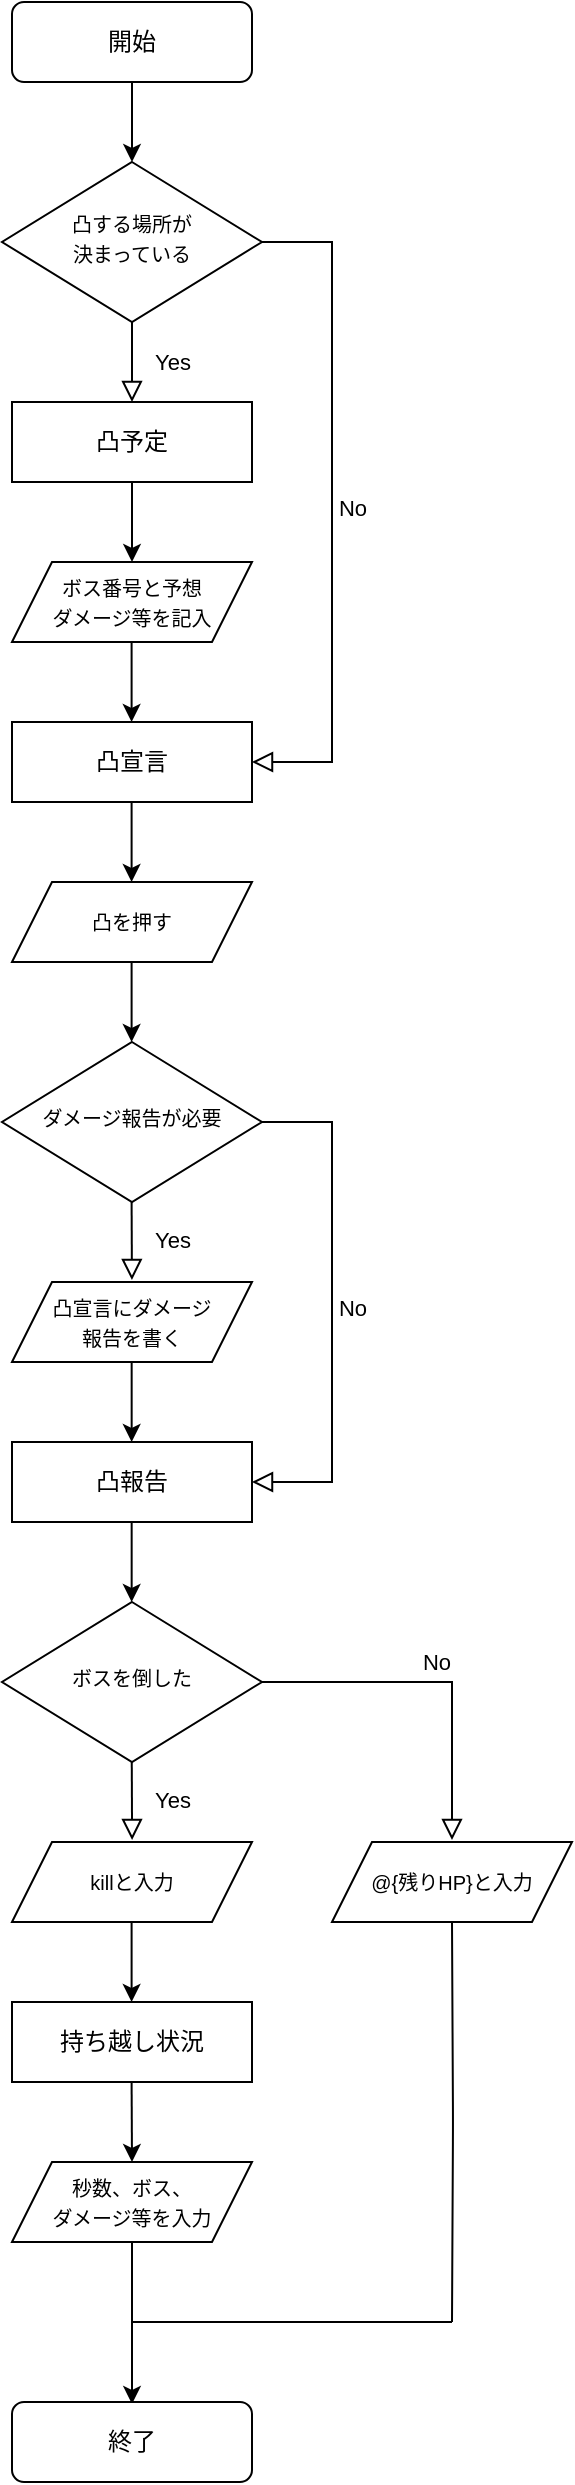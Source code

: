 <mxfile version="14.4.9" type="device"><diagram id="C5RBs43oDa-KdzZeNtuy" name="Page-1"><mxGraphModel dx="1087" dy="714" grid="1" gridSize="10" guides="1" tooltips="1" connect="1" arrows="1" fold="1" page="1" pageScale="1" pageWidth="580" pageHeight="1429" math="0" shadow="0"><root><mxCell id="WIyWlLk6GJQsqaUBKTNV-0"/><mxCell id="WIyWlLk6GJQsqaUBKTNV-1" parent="WIyWlLk6GJQsqaUBKTNV-0"/><mxCell id="WIyWlLk6GJQsqaUBKTNV-3" value="&lt;font style=&quot;vertical-align: inherit&quot;&gt;&lt;font style=&quot;vertical-align: inherit&quot;&gt;開始&lt;br&gt;&lt;/font&gt;&lt;/font&gt;" style="rounded=1;whiteSpace=wrap;html=1;fontSize=12;glass=0;strokeWidth=1;shadow=0;" parent="WIyWlLk6GJQsqaUBKTNV-1" vertex="1"><mxGeometry x="160" y="80" width="120" height="40" as="geometry"/></mxCell><mxCell id="WIyWlLk6GJQsqaUBKTNV-4" value="Yes" style="rounded=0;html=1;jettySize=auto;orthogonalLoop=1;fontSize=11;endArrow=block;endFill=0;endSize=8;strokeWidth=1;shadow=0;labelBackgroundColor=none;edgeStyle=orthogonalEdgeStyle;entryX=0.5;entryY=0;entryDx=0;entryDy=0;" parent="WIyWlLk6GJQsqaUBKTNV-1" source="WIyWlLk6GJQsqaUBKTNV-6" target="ZMh36VJ0XW2N6ZYBu-iZ-1" edge="1"><mxGeometry y="20" relative="1" as="geometry"><mxPoint as="offset"/><mxPoint x="230" y="280" as="targetPoint"/></mxGeometry></mxCell><mxCell id="WIyWlLk6GJQsqaUBKTNV-5" value="No" style="edgeStyle=orthogonalEdgeStyle;rounded=0;html=1;jettySize=auto;orthogonalLoop=1;fontSize=11;endArrow=block;endFill=0;endSize=8;strokeWidth=1;shadow=0;labelBackgroundColor=none;entryX=1;entryY=0.5;entryDx=0;entryDy=0;" parent="WIyWlLk6GJQsqaUBKTNV-1" source="WIyWlLk6GJQsqaUBKTNV-6" target="ZMh36VJ0XW2N6ZYBu-iZ-6" edge="1"><mxGeometry y="10" relative="1" as="geometry"><mxPoint as="offset"/><mxPoint x="320" y="400" as="targetPoint"/><Array as="points"><mxPoint x="320" y="200"/><mxPoint x="320" y="460"/></Array></mxGeometry></mxCell><mxCell id="WIyWlLk6GJQsqaUBKTNV-6" value="&lt;font style=&quot;vertical-align: inherit&quot;&gt;&lt;font style=&quot;vertical-align: inherit ; font-size: 10px&quot;&gt;&lt;font style=&quot;vertical-align: inherit&quot;&gt;&lt;font style=&quot;vertical-align: inherit&quot;&gt;&lt;font style=&quot;vertical-align: inherit&quot;&gt;&lt;font style=&quot;vertical-align: inherit&quot;&gt;&lt;font style=&quot;vertical-align: inherit&quot;&gt;&lt;font style=&quot;vertical-align: inherit&quot;&gt;&lt;font style=&quot;vertical-align: inherit&quot;&gt;&lt;font style=&quot;vertical-align: inherit&quot;&gt;凸する場所が&lt;/font&gt;&lt;/font&gt;&lt;/font&gt;&lt;/font&gt;&lt;/font&gt;&lt;/font&gt;&lt;/font&gt;&lt;/font&gt;&lt;/font&gt;&lt;/font&gt;&lt;br&gt;&lt;font style=&quot;vertical-align: inherit&quot;&gt;&lt;font style=&quot;vertical-align: inherit&quot;&gt;&lt;font style=&quot;vertical-align: inherit&quot;&gt;&lt;font style=&quot;vertical-align: inherit&quot;&gt;&lt;font style=&quot;vertical-align: inherit&quot;&gt;&lt;font style=&quot;vertical-align: inherit ; font-size: 10px&quot;&gt;&lt;font style=&quot;vertical-align: inherit&quot;&gt;&lt;font style=&quot;vertical-align: inherit&quot;&gt;決まっている&lt;/font&gt;&lt;/font&gt;&lt;/font&gt;&lt;/font&gt;&lt;/font&gt;&lt;/font&gt;&lt;/font&gt;&lt;/font&gt;" style="rhombus;whiteSpace=wrap;html=1;shadow=0;fontFamily=Helvetica;fontSize=12;align=center;strokeWidth=1;spacing=6;spacingTop=-4;" parent="WIyWlLk6GJQsqaUBKTNV-1" vertex="1"><mxGeometry x="155" y="160" width="130" height="80" as="geometry"/></mxCell><mxCell id="ZMh36VJ0XW2N6ZYBu-iZ-1" value="&lt;font style=&quot;vertical-align: inherit&quot;&gt;&lt;font style=&quot;vertical-align: inherit&quot;&gt;&lt;font style=&quot;vertical-align: inherit&quot;&gt;&lt;font style=&quot;vertical-align: inherit&quot;&gt;凸予定&lt;/font&gt;&lt;/font&gt;&lt;/font&gt;&lt;/font&gt;" style="rounded=0;whiteSpace=wrap;html=1;" parent="WIyWlLk6GJQsqaUBKTNV-1" vertex="1"><mxGeometry x="160" y="280" width="120" height="40" as="geometry"/></mxCell><mxCell id="ZMh36VJ0XW2N6ZYBu-iZ-2" value="" style="endArrow=classic;html=1;exitX=0.5;exitY=1;exitDx=0;exitDy=0;" parent="WIyWlLk6GJQsqaUBKTNV-1" source="ZMh36VJ0XW2N6ZYBu-iZ-1" edge="1"><mxGeometry width="50" height="50" relative="1" as="geometry"><mxPoint x="200" y="370" as="sourcePoint"/><mxPoint x="220" y="360" as="targetPoint"/></mxGeometry></mxCell><mxCell id="ZMh36VJ0XW2N6ZYBu-iZ-4" value="" style="endArrow=classic;html=1;exitX=0.5;exitY=1;exitDx=0;exitDy=0;entryX=0.5;entryY=0;entryDx=0;entryDy=0;" parent="WIyWlLk6GJQsqaUBKTNV-1" source="WIyWlLk6GJQsqaUBKTNV-3" target="WIyWlLk6GJQsqaUBKTNV-6" edge="1"><mxGeometry width="50" height="50" relative="1" as="geometry"><mxPoint x="220" y="122" as="sourcePoint"/><mxPoint x="260" y="90" as="targetPoint"/></mxGeometry></mxCell><mxCell id="ZMh36VJ0XW2N6ZYBu-iZ-6" value="&lt;font style=&quot;vertical-align: inherit&quot;&gt;&lt;font style=&quot;vertical-align: inherit&quot;&gt;&lt;font style=&quot;vertical-align: inherit&quot;&gt;&lt;font style=&quot;vertical-align: inherit&quot;&gt;&lt;font style=&quot;vertical-align: inherit&quot;&gt;&lt;font style=&quot;vertical-align: inherit&quot;&gt;凸宣言&lt;/font&gt;&lt;/font&gt;&lt;/font&gt;&lt;/font&gt;&lt;/font&gt;&lt;/font&gt;" style="rounded=0;whiteSpace=wrap;html=1;" parent="WIyWlLk6GJQsqaUBKTNV-1" vertex="1"><mxGeometry x="160" y="440" width="120" height="40" as="geometry"/></mxCell><mxCell id="ZMh36VJ0XW2N6ZYBu-iZ-8" value="" style="endArrow=classic;html=1;exitX=0.5;exitY=1;exitDx=0;exitDy=0;" parent="WIyWlLk6GJQsqaUBKTNV-1" edge="1"><mxGeometry width="50" height="50" relative="1" as="geometry"><mxPoint x="219.8" y="480" as="sourcePoint"/><mxPoint x="219.8" y="520" as="targetPoint"/></mxGeometry></mxCell><mxCell id="ZMh36VJ0XW2N6ZYBu-iZ-9" value="&lt;font style=&quot;vertical-align: inherit&quot;&gt;&lt;font style=&quot;vertical-align: inherit ; font-size: 10px&quot;&gt;ボス番号と予想&lt;br&gt;ダメージ等を記入&lt;/font&gt;&lt;/font&gt;" style="shape=parallelogram;perimeter=parallelogramPerimeter;whiteSpace=wrap;html=1;fixedSize=1;" parent="WIyWlLk6GJQsqaUBKTNV-1" vertex="1"><mxGeometry x="160" y="360" width="120" height="40" as="geometry"/></mxCell><mxCell id="ZMh36VJ0XW2N6ZYBu-iZ-10" value="" style="endArrow=classic;html=1;exitX=0.5;exitY=1;exitDx=0;exitDy=0;" parent="WIyWlLk6GJQsqaUBKTNV-1" edge="1"><mxGeometry width="50" height="50" relative="1" as="geometry"><mxPoint x="219.8" y="400" as="sourcePoint"/><mxPoint x="219.8" y="440" as="targetPoint"/></mxGeometry></mxCell><mxCell id="ZMh36VJ0XW2N6ZYBu-iZ-14" value="&lt;span style=&quot;font-size: 10px&quot;&gt;&lt;font style=&quot;vertical-align: inherit&quot;&gt;&lt;font style=&quot;vertical-align: inherit&quot;&gt;凸を押す&lt;br&gt;&lt;/font&gt;&lt;/font&gt;&lt;/span&gt;" style="shape=parallelogram;perimeter=parallelogramPerimeter;whiteSpace=wrap;html=1;fixedSize=1;" parent="WIyWlLk6GJQsqaUBKTNV-1" vertex="1"><mxGeometry x="160" y="520" width="120" height="40" as="geometry"/></mxCell><mxCell id="ZMh36VJ0XW2N6ZYBu-iZ-20" value="&lt;span style=&quot;font-size: 10px&quot;&gt;&lt;font style=&quot;vertical-align: inherit&quot;&gt;&lt;font style=&quot;vertical-align: inherit&quot;&gt;&lt;font style=&quot;vertical-align: inherit&quot;&gt;&lt;font style=&quot;vertical-align: inherit&quot;&gt;ダメージ報告が必要&lt;/font&gt;&lt;/font&gt;&lt;/font&gt;&lt;/font&gt;&lt;/span&gt;" style="rhombus;whiteSpace=wrap;html=1;shadow=0;fontFamily=Helvetica;fontSize=12;align=center;strokeWidth=1;spacing=6;spacingTop=-4;" parent="WIyWlLk6GJQsqaUBKTNV-1" vertex="1"><mxGeometry x="155" y="600" width="130" height="80" as="geometry"/></mxCell><mxCell id="ZMh36VJ0XW2N6ZYBu-iZ-24" value="Yes" style="rounded=0;html=1;jettySize=auto;orthogonalLoop=1;fontSize=11;endArrow=block;endFill=0;endSize=8;strokeWidth=1;shadow=0;labelBackgroundColor=none;edgeStyle=orthogonalEdgeStyle;entryX=0.5;entryY=0;entryDx=0;entryDy=0;" parent="WIyWlLk6GJQsqaUBKTNV-1" edge="1"><mxGeometry y="20" relative="1" as="geometry"><mxPoint as="offset"/><mxPoint x="219.8" y="680" as="sourcePoint"/><mxPoint x="219.97" y="719" as="targetPoint"/></mxGeometry></mxCell><mxCell id="ZMh36VJ0XW2N6ZYBu-iZ-26" value="&lt;span style=&quot;font-size: 10px&quot;&gt;凸宣言にダメージ&lt;br&gt;報告を書く&lt;/span&gt;" style="shape=parallelogram;perimeter=parallelogramPerimeter;whiteSpace=wrap;html=1;fixedSize=1;" parent="WIyWlLk6GJQsqaUBKTNV-1" vertex="1"><mxGeometry x="160" y="720" width="120" height="40" as="geometry"/></mxCell><mxCell id="ZMh36VJ0XW2N6ZYBu-iZ-27" value="No" style="edgeStyle=orthogonalEdgeStyle;rounded=0;html=1;jettySize=auto;orthogonalLoop=1;fontSize=11;endArrow=block;endFill=0;endSize=8;strokeWidth=1;shadow=0;labelBackgroundColor=none;entryX=1;entryY=0.5;entryDx=0;entryDy=0;" parent="WIyWlLk6GJQsqaUBKTNV-1" target="ZMh36VJ0XW2N6ZYBu-iZ-28" edge="1"><mxGeometry y="10" relative="1" as="geometry"><mxPoint as="offset"/><mxPoint x="285" y="640" as="sourcePoint"/><mxPoint x="280" y="900" as="targetPoint"/><Array as="points"><mxPoint x="320" y="640"/><mxPoint x="320" y="820"/></Array></mxGeometry></mxCell><mxCell id="ZMh36VJ0XW2N6ZYBu-iZ-28" value="&lt;font style=&quot;vertical-align: inherit&quot;&gt;&lt;font style=&quot;vertical-align: inherit&quot;&gt;&lt;font style=&quot;vertical-align: inherit&quot;&gt;&lt;font style=&quot;vertical-align: inherit&quot;&gt;&lt;font style=&quot;vertical-align: inherit&quot;&gt;&lt;font style=&quot;vertical-align: inherit&quot;&gt;凸報告&lt;/font&gt;&lt;/font&gt;&lt;/font&gt;&lt;/font&gt;&lt;/font&gt;&lt;/font&gt;" style="rounded=0;whiteSpace=wrap;html=1;" parent="WIyWlLk6GJQsqaUBKTNV-1" vertex="1"><mxGeometry x="160" y="800" width="120" height="40" as="geometry"/></mxCell><mxCell id="ZMh36VJ0XW2N6ZYBu-iZ-90" value="" style="endArrow=classic;html=1;exitX=0.5;exitY=1;exitDx=0;exitDy=0;" parent="WIyWlLk6GJQsqaUBKTNV-1" edge="1"><mxGeometry width="50" height="50" relative="1" as="geometry"><mxPoint x="219.83" y="760" as="sourcePoint"/><mxPoint x="219.83" y="800" as="targetPoint"/></mxGeometry></mxCell><mxCell id="ZMh36VJ0XW2N6ZYBu-iZ-91" value="" style="endArrow=classic;html=1;exitX=0.5;exitY=1;exitDx=0;exitDy=0;" parent="WIyWlLk6GJQsqaUBKTNV-1" edge="1"><mxGeometry width="50" height="50" relative="1" as="geometry"><mxPoint x="219.83" y="840" as="sourcePoint"/><mxPoint x="219.83" y="880" as="targetPoint"/></mxGeometry></mxCell><mxCell id="ZMh36VJ0XW2N6ZYBu-iZ-92" value="&lt;span style=&quot;font-size: 10px&quot;&gt;ボスを倒した&lt;/span&gt;" style="rhombus;whiteSpace=wrap;html=1;shadow=0;fontFamily=Helvetica;fontSize=12;align=center;strokeWidth=1;spacing=6;spacingTop=-4;" parent="WIyWlLk6GJQsqaUBKTNV-1" vertex="1"><mxGeometry x="155" y="880" width="130" height="80" as="geometry"/></mxCell><mxCell id="ZMh36VJ0XW2N6ZYBu-iZ-93" value="Yes" style="rounded=0;html=1;jettySize=auto;orthogonalLoop=1;fontSize=11;endArrow=block;endFill=0;endSize=8;strokeWidth=1;shadow=0;labelBackgroundColor=none;edgeStyle=orthogonalEdgeStyle;entryX=0.5;entryY=0;entryDx=0;entryDy=0;" parent="WIyWlLk6GJQsqaUBKTNV-1" edge="1"><mxGeometry y="20" relative="1" as="geometry"><mxPoint as="offset"/><mxPoint x="219.88" y="960" as="sourcePoint"/><mxPoint x="220.05" y="999" as="targetPoint"/></mxGeometry></mxCell><mxCell id="ZMh36VJ0XW2N6ZYBu-iZ-95" value="No" style="edgeStyle=orthogonalEdgeStyle;rounded=0;html=1;jettySize=auto;orthogonalLoop=1;fontSize=11;endArrow=block;endFill=0;endSize=8;strokeWidth=1;shadow=0;labelBackgroundColor=none;entryX=0.5;entryY=0;entryDx=0;entryDy=0;" parent="WIyWlLk6GJQsqaUBKTNV-1" edge="1"><mxGeometry y="10" relative="1" as="geometry"><mxPoint as="offset"/><mxPoint x="285" y="920" as="sourcePoint"/><mxPoint x="380" y="999" as="targetPoint"/><Array as="points"><mxPoint x="380" y="920"/></Array></mxGeometry></mxCell><mxCell id="ZMh36VJ0XW2N6ZYBu-iZ-96" value="&lt;span style=&quot;font-size: 10px&quot;&gt;&lt;font style=&quot;vertical-align: inherit&quot;&gt;&lt;font style=&quot;vertical-align: inherit&quot;&gt;killと入力&lt;/font&gt;&lt;/font&gt;&lt;/span&gt;" style="shape=parallelogram;perimeter=parallelogramPerimeter;whiteSpace=wrap;html=1;fixedSize=1;" parent="WIyWlLk6GJQsqaUBKTNV-1" vertex="1"><mxGeometry x="160" y="1000" width="120" height="40" as="geometry"/></mxCell><mxCell id="ZMh36VJ0XW2N6ZYBu-iZ-97" value="&lt;span style=&quot;font-size: 10px&quot;&gt;&lt;font style=&quot;vertical-align: inherit&quot;&gt;&lt;font style=&quot;vertical-align: inherit&quot;&gt;@{残りHP}と入力&lt;/font&gt;&lt;/font&gt;&lt;/span&gt;" style="shape=parallelogram;perimeter=parallelogramPerimeter;whiteSpace=wrap;html=1;fixedSize=1;" parent="WIyWlLk6GJQsqaUBKTNV-1" vertex="1"><mxGeometry x="320" y="1000" width="120" height="40" as="geometry"/></mxCell><mxCell id="ZMh36VJ0XW2N6ZYBu-iZ-98" value="" style="endArrow=classic;html=1;" parent="WIyWlLk6GJQsqaUBKTNV-1" edge="1"><mxGeometry width="50" height="50" relative="1" as="geometry"><mxPoint x="220" y="1200" as="sourcePoint"/><mxPoint x="220" y="1281" as="targetPoint"/></mxGeometry></mxCell><mxCell id="ZMh36VJ0XW2N6ZYBu-iZ-99" value="" style="endArrow=none;html=1;sourcePerimeterSpacing=0;edgeStyle=orthogonalEdgeStyle;" parent="WIyWlLk6GJQsqaUBKTNV-1" target="ZMh36VJ0XW2N6ZYBu-iZ-97" edge="1"><mxGeometry width="50" height="50" relative="1" as="geometry"><mxPoint x="380" y="1240" as="sourcePoint"/><mxPoint x="380" y="1200" as="targetPoint"/></mxGeometry></mxCell><mxCell id="ZMh36VJ0XW2N6ZYBu-iZ-100" value="" style="endArrow=none;html=1;sourcePerimeterSpacing=0;edgeStyle=orthogonalEdgeStyle;" parent="WIyWlLk6GJQsqaUBKTNV-1" edge="1"><mxGeometry width="50" height="50" relative="1" as="geometry"><mxPoint x="220" y="1240" as="sourcePoint"/><mxPoint x="380" y="1240" as="targetPoint"/></mxGeometry></mxCell><mxCell id="ZMh36VJ0XW2N6ZYBu-iZ-101" value="&lt;font style=&quot;vertical-align: inherit&quot;&gt;&lt;font style=&quot;vertical-align: inherit&quot;&gt;終了&lt;br&gt;&lt;/font&gt;&lt;/font&gt;" style="rounded=1;whiteSpace=wrap;html=1;fontSize=12;glass=0;strokeWidth=1;shadow=0;" parent="WIyWlLk6GJQsqaUBKTNV-1" vertex="1"><mxGeometry x="160" y="1280" width="120" height="40" as="geometry"/></mxCell><mxCell id="ZMh36VJ0XW2N6ZYBu-iZ-102" value="" style="endArrow=classic;html=1;exitX=0.5;exitY=1;exitDx=0;exitDy=0;" parent="WIyWlLk6GJQsqaUBKTNV-1" edge="1"><mxGeometry width="50" height="50" relative="1" as="geometry"><mxPoint x="219.8" y="1040" as="sourcePoint"/><mxPoint x="219.8" y="1080" as="targetPoint"/></mxGeometry></mxCell><mxCell id="ZMh36VJ0XW2N6ZYBu-iZ-103" value="&lt;span style=&quot;font-size: 10px&quot;&gt;秒数、ボス、&lt;br&gt;ダメージ等を入力&lt;br&gt;&lt;/span&gt;" style="shape=parallelogram;perimeter=parallelogramPerimeter;whiteSpace=wrap;html=1;fixedSize=1;" parent="WIyWlLk6GJQsqaUBKTNV-1" vertex="1"><mxGeometry x="160" y="1160" width="120" height="40" as="geometry"/></mxCell><mxCell id="ZMh36VJ0XW2N6ZYBu-iZ-105" value="持ち越し状況" style="rounded=0;whiteSpace=wrap;html=1;" parent="WIyWlLk6GJQsqaUBKTNV-1" vertex="1"><mxGeometry x="160" y="1080" width="120" height="40" as="geometry"/></mxCell><mxCell id="ZMh36VJ0XW2N6ZYBu-iZ-106" value="" style="endArrow=classic;html=1;exitX=0.5;exitY=1;exitDx=0;exitDy=0;entryX=0.5;entryY=0;entryDx=0;entryDy=0;" parent="WIyWlLk6GJQsqaUBKTNV-1" target="ZMh36VJ0XW2N6ZYBu-iZ-103" edge="1"><mxGeometry width="50" height="50" relative="1" as="geometry"><mxPoint x="219.8" y="1120" as="sourcePoint"/><mxPoint x="220" y="1150" as="targetPoint"/></mxGeometry></mxCell><mxCell id="MI3wZf35sBflaLdX2oLV-1" value="" style="endArrow=classic;html=1;exitX=0.5;exitY=1;exitDx=0;exitDy=0;" edge="1" parent="WIyWlLk6GJQsqaUBKTNV-1"><mxGeometry width="50" height="50" relative="1" as="geometry"><mxPoint x="219.8" y="560" as="sourcePoint"/><mxPoint x="219.8" y="600" as="targetPoint"/></mxGeometry></mxCell></root></mxGraphModel></diagram></mxfile>